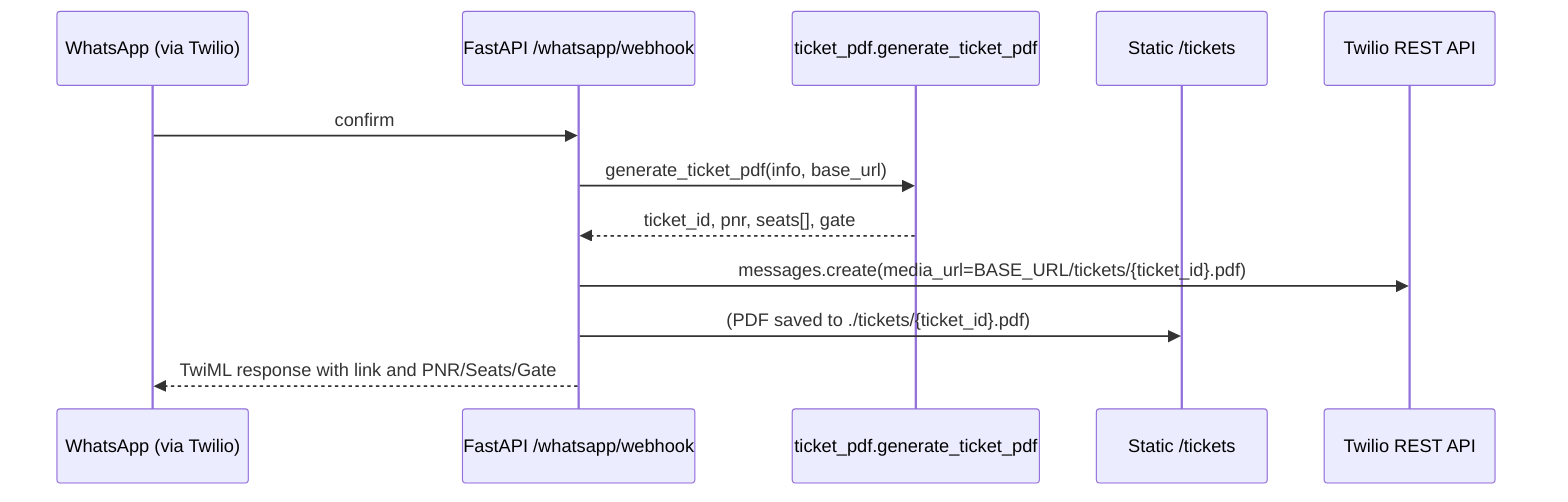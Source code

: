 sequenceDiagram
  participant W as WhatsApp (via Twilio)
  participant API as FastAPI /whatsapp/webhook
  participant PDF as ticket_pdf.generate_ticket_pdf
  participant FS as Static /tickets
  participant T as Twilio REST API

  W->>API: confirm
  API->>PDF: generate_ticket_pdf(info, base_url)
  PDF-->>API: ticket_id, pnr, seats[], gate
  API->>T: messages.create(media_url=BASE_URL/tickets/{ticket_id}.pdf)
  API->>FS: (PDF saved to ./tickets/{ticket_id}.pdf)
  API-->>W: TwiML response with link and PNR/Seats/Gate